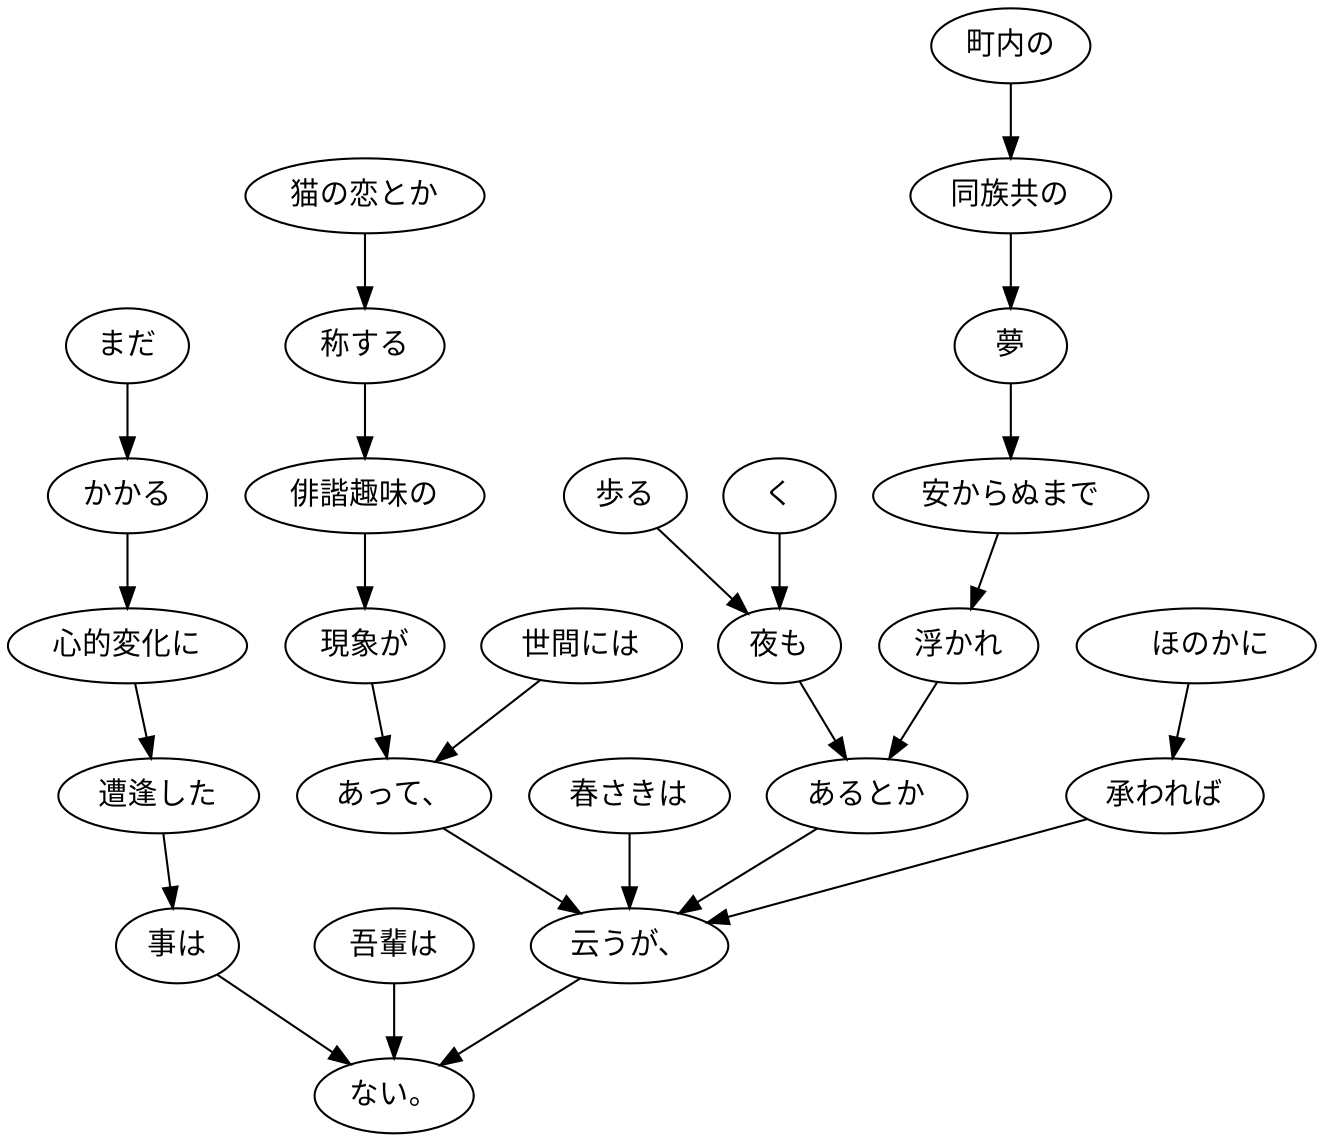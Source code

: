 digraph graph2662 {
	node0 [label="　ほのかに"];
	node1 [label="承われば"];
	node2 [label="世間には"];
	node3 [label="猫の恋とか"];
	node4 [label="称する"];
	node5 [label="俳諧趣味の"];
	node6 [label="現象が"];
	node7 [label="あって、"];
	node8 [label="春さきは"];
	node9 [label="町内の"];
	node10 [label="同族共の"];
	node11 [label="夢"];
	node12 [label="安からぬまで"];
	node13 [label="浮かれ"];
	node14 [label="歩る"];
	node15 [label="く"];
	node16 [label="夜も"];
	node17 [label="あるとか"];
	node18 [label="云うが、"];
	node19 [label="吾輩は"];
	node20 [label="まだ"];
	node21 [label="かかる"];
	node22 [label="心的変化に"];
	node23 [label="遭逢した"];
	node24 [label="事は"];
	node25 [label="ない。"];
	node0 -> node1;
	node1 -> node18;
	node2 -> node7;
	node3 -> node4;
	node4 -> node5;
	node5 -> node6;
	node6 -> node7;
	node7 -> node18;
	node8 -> node18;
	node9 -> node10;
	node10 -> node11;
	node11 -> node12;
	node12 -> node13;
	node13 -> node17;
	node14 -> node16;
	node15 -> node16;
	node16 -> node17;
	node17 -> node18;
	node18 -> node25;
	node19 -> node25;
	node20 -> node21;
	node21 -> node22;
	node22 -> node23;
	node23 -> node24;
	node24 -> node25;
}
